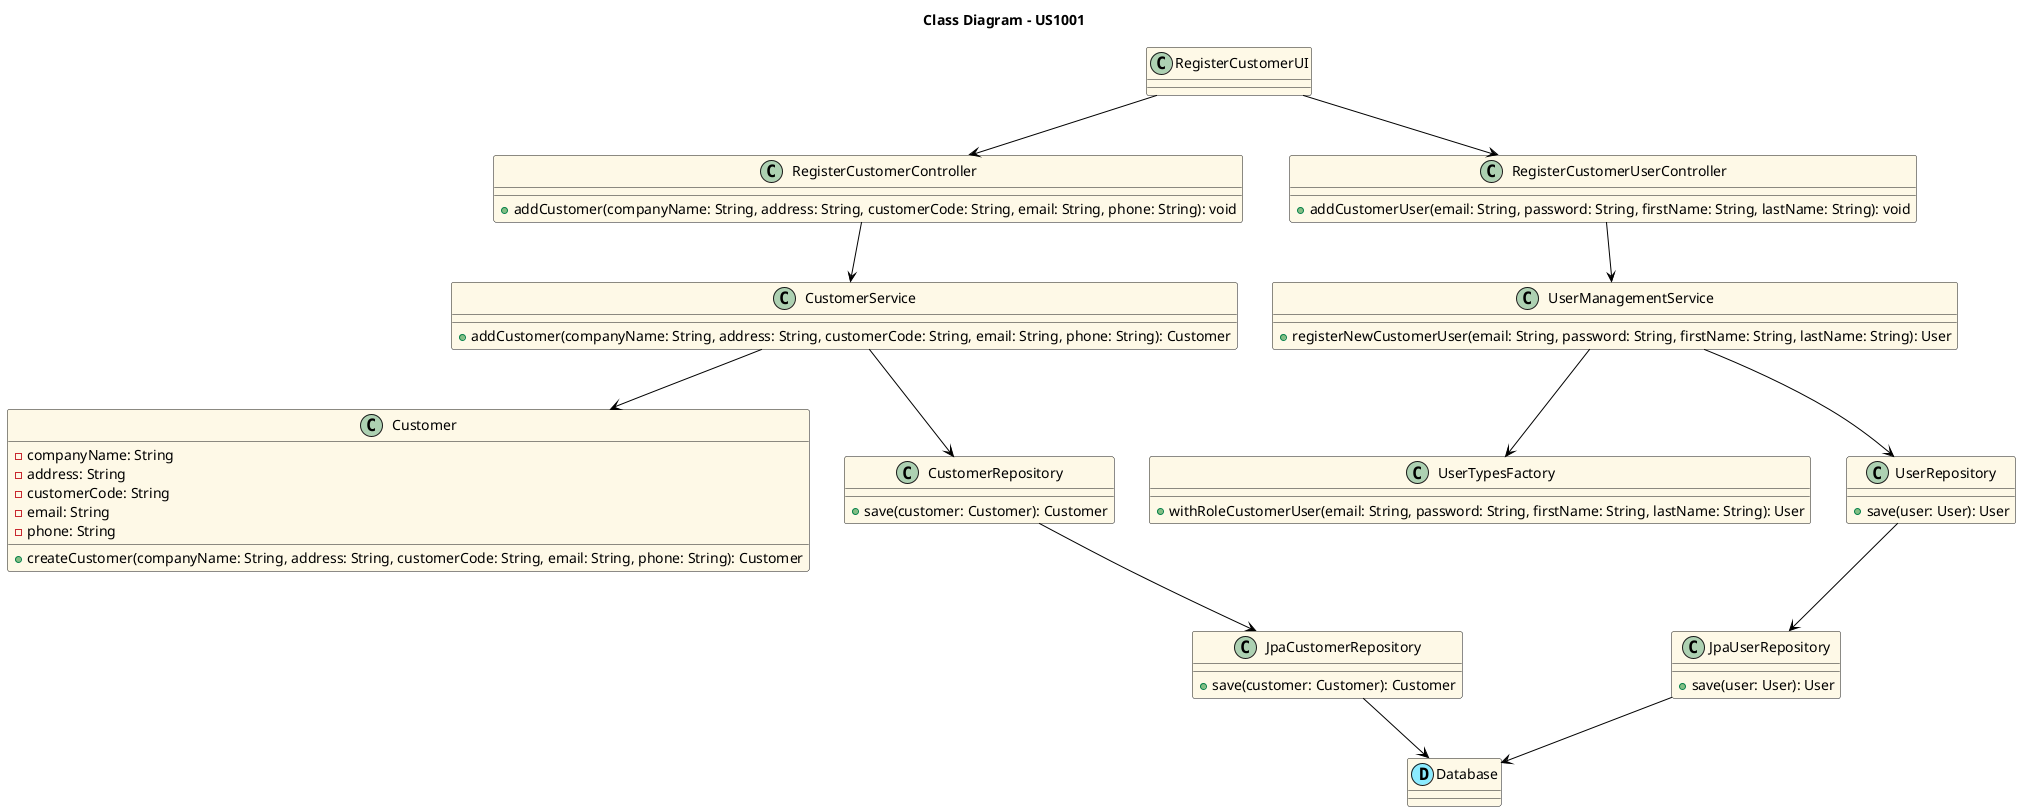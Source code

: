 @startuml CD-US1001

title Class Diagram - US1001

skinparam class {
    skinparam classAttributeIconSize 0
    skinparam packageStyle rectangle
    skinparam shadowing false
    skinparam linetype polyline
    BackgroundColor #FEF9E7
    ArrowColor Black
}

class "RegisterCustomerUI" as UI {}

class "RegisterCustomerController" as CustomerController {
    +addCustomer(companyName: String, address: String, customerCode: String, email: String, phone: String): void
}

class "CustomerService" as CustomerService {
    +addCustomer(companyName: String, address: String, customerCode: String, email: String, phone: String): Customer
}

class "Customer" as Customer {
    -companyName: String
    -address: String
    -customerCode: String
    -email: String
    -phone: String
    +createCustomer(companyName: String, address: String, customerCode: String, email: String, phone: String): Customer
}

class "CustomerRepository" as CustomerRepository {
    +save(customer: Customer): Customer
}

class "JpaCustomerRepository" as JpaCustomerRepository {
    +save(customer: Customer): Customer
}

class "RegisterCustomerUserController" as CustomerUserController {
    +addCustomerUser(email: String, password: String, firstName: String, lastName: String): void
}

class "UserManagementService" as ManagementService {
    +registerNewCustomerUser(email: String, password: String, firstName: String, lastName: String): User
}

class "UserTypesFactory" as Factory {
    +withRoleCustomerUser(email: String, password: String, firstName: String, lastName: String): User
}

class "UserRepository" as UserRepository {
    +save(user: User): User
}

class "JpaUserRepository" as JpaUserRepository {
    +save(user: User): User
}

class "Database" as DB <<(D, #8BEBFF)>> {
}

UI --> CustomerController
CustomerController --> CustomerService
CustomerService --> Customer
CustomerService --> CustomerRepository
CustomerRepository --> JpaCustomerRepository
JpaCustomerRepository --> DB
UI --> CustomerUserController
CustomerUserController --> ManagementService
ManagementService --> Factory
ManagementService --> UserRepository
UserRepository --> JpaUserRepository
JpaUserRepository --> DB

@enduml